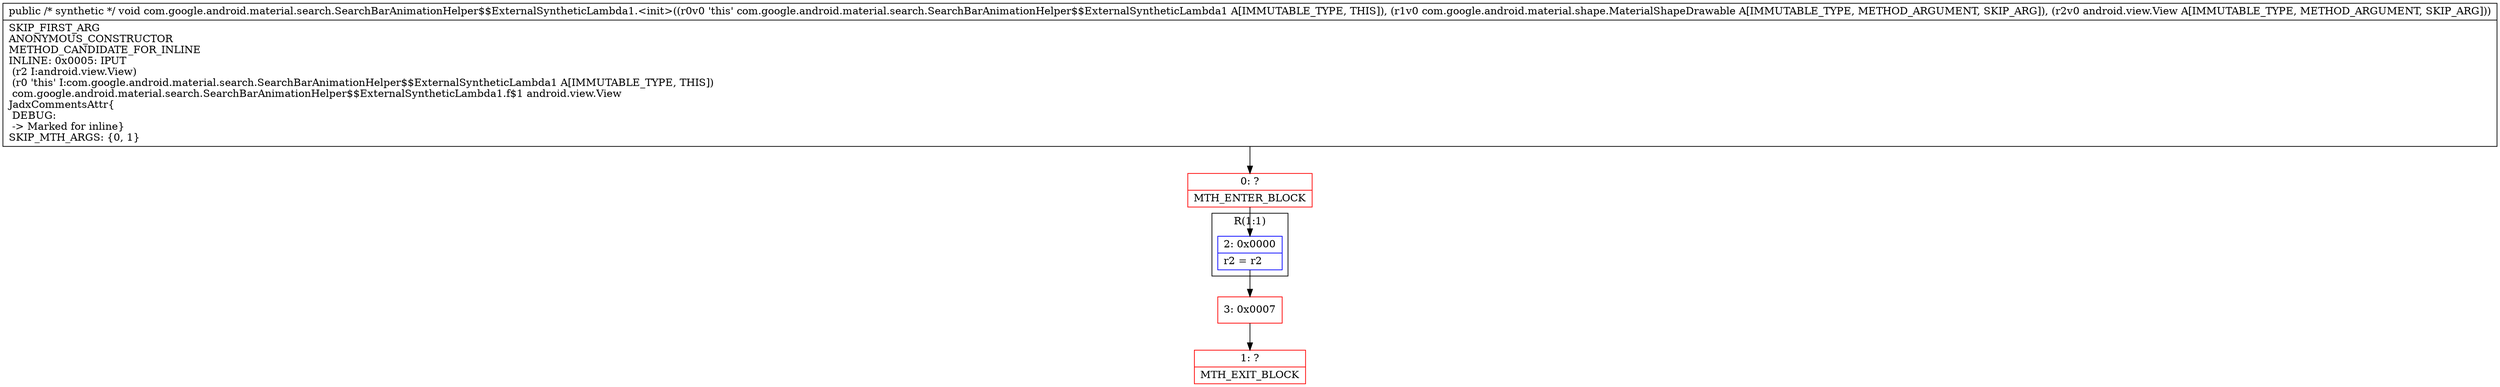 digraph "CFG forcom.google.android.material.search.SearchBarAnimationHelper$$ExternalSyntheticLambda1.\<init\>(Lcom\/google\/android\/material\/shape\/MaterialShapeDrawable;Landroid\/view\/View;)V" {
subgraph cluster_Region_1214087766 {
label = "R(1:1)";
node [shape=record,color=blue];
Node_2 [shape=record,label="{2\:\ 0x0000|r2 = r2\l}"];
}
Node_0 [shape=record,color=red,label="{0\:\ ?|MTH_ENTER_BLOCK\l}"];
Node_3 [shape=record,color=red,label="{3\:\ 0x0007}"];
Node_1 [shape=record,color=red,label="{1\:\ ?|MTH_EXIT_BLOCK\l}"];
MethodNode[shape=record,label="{public \/* synthetic *\/ void com.google.android.material.search.SearchBarAnimationHelper$$ExternalSyntheticLambda1.\<init\>((r0v0 'this' com.google.android.material.search.SearchBarAnimationHelper$$ExternalSyntheticLambda1 A[IMMUTABLE_TYPE, THIS]), (r1v0 com.google.android.material.shape.MaterialShapeDrawable A[IMMUTABLE_TYPE, METHOD_ARGUMENT, SKIP_ARG]), (r2v0 android.view.View A[IMMUTABLE_TYPE, METHOD_ARGUMENT, SKIP_ARG]))  | SKIP_FIRST_ARG\lANONYMOUS_CONSTRUCTOR\lMETHOD_CANDIDATE_FOR_INLINE\lINLINE: 0x0005: IPUT  \l  (r2 I:android.view.View)\l  (r0 'this' I:com.google.android.material.search.SearchBarAnimationHelper$$ExternalSyntheticLambda1 A[IMMUTABLE_TYPE, THIS])\l com.google.android.material.search.SearchBarAnimationHelper$$ExternalSyntheticLambda1.f$1 android.view.View\lJadxCommentsAttr\{\l DEBUG: \l \-\> Marked for inline\}\lSKIP_MTH_ARGS: \{0, 1\}\l}"];
MethodNode -> Node_0;Node_2 -> Node_3;
Node_0 -> Node_2;
Node_3 -> Node_1;
}

